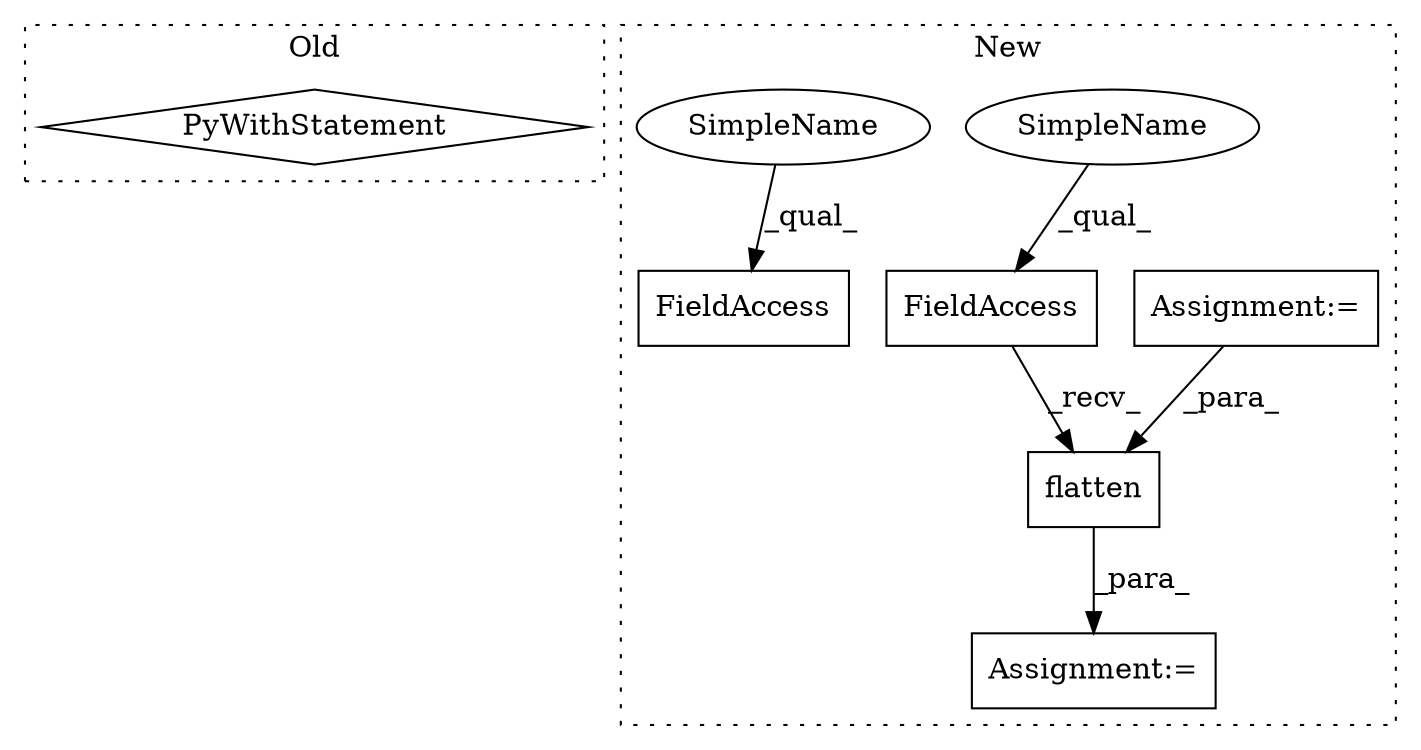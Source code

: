 digraph G {
subgraph cluster0 {
1 [label="PyWithStatement" a="104" s="5870,5952" l="10,2" shape="diamond"];
label = "Old";
style="dotted";
}
subgraph cluster1 {
2 [label="flatten" a="32" s="7325,7340" l="8,1" shape="box"];
3 [label="Assignment:=" a="7" s="7308" l="1" shape="box"];
4 [label="Assignment:=" a="7" s="7176" l="1" shape="box"];
5 [label="FieldAccess" a="22" s="7309" l="15" shape="box"];
6 [label="FieldAccess" a="22" s="7177" l="15" shape="box"];
7 [label="SimpleName" a="42" s="7309" l="10" shape="ellipse"];
8 [label="SimpleName" a="42" s="7177" l="10" shape="ellipse"];
label = "New";
style="dotted";
}
2 -> 3 [label="_para_"];
4 -> 2 [label="_para_"];
5 -> 2 [label="_recv_"];
7 -> 5 [label="_qual_"];
8 -> 6 [label="_qual_"];
}